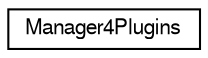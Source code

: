 digraph "Graficzna hierarchia klas"
{
  edge [fontname="FreeSans",fontsize="10",labelfontname="FreeSans",labelfontsize="10"];
  node [fontname="FreeSans",fontsize="10",shape=record];
  rankdir="LR";
  Node1 [label="Manager4Plugins",height=0.2,width=0.4,color="black", fillcolor="white", style="filled",URL="$class_manager4_plugins.html",tooltip="Zarządza wszystkimi wtyczkami wykorzystywanymi w programie. "];
}
